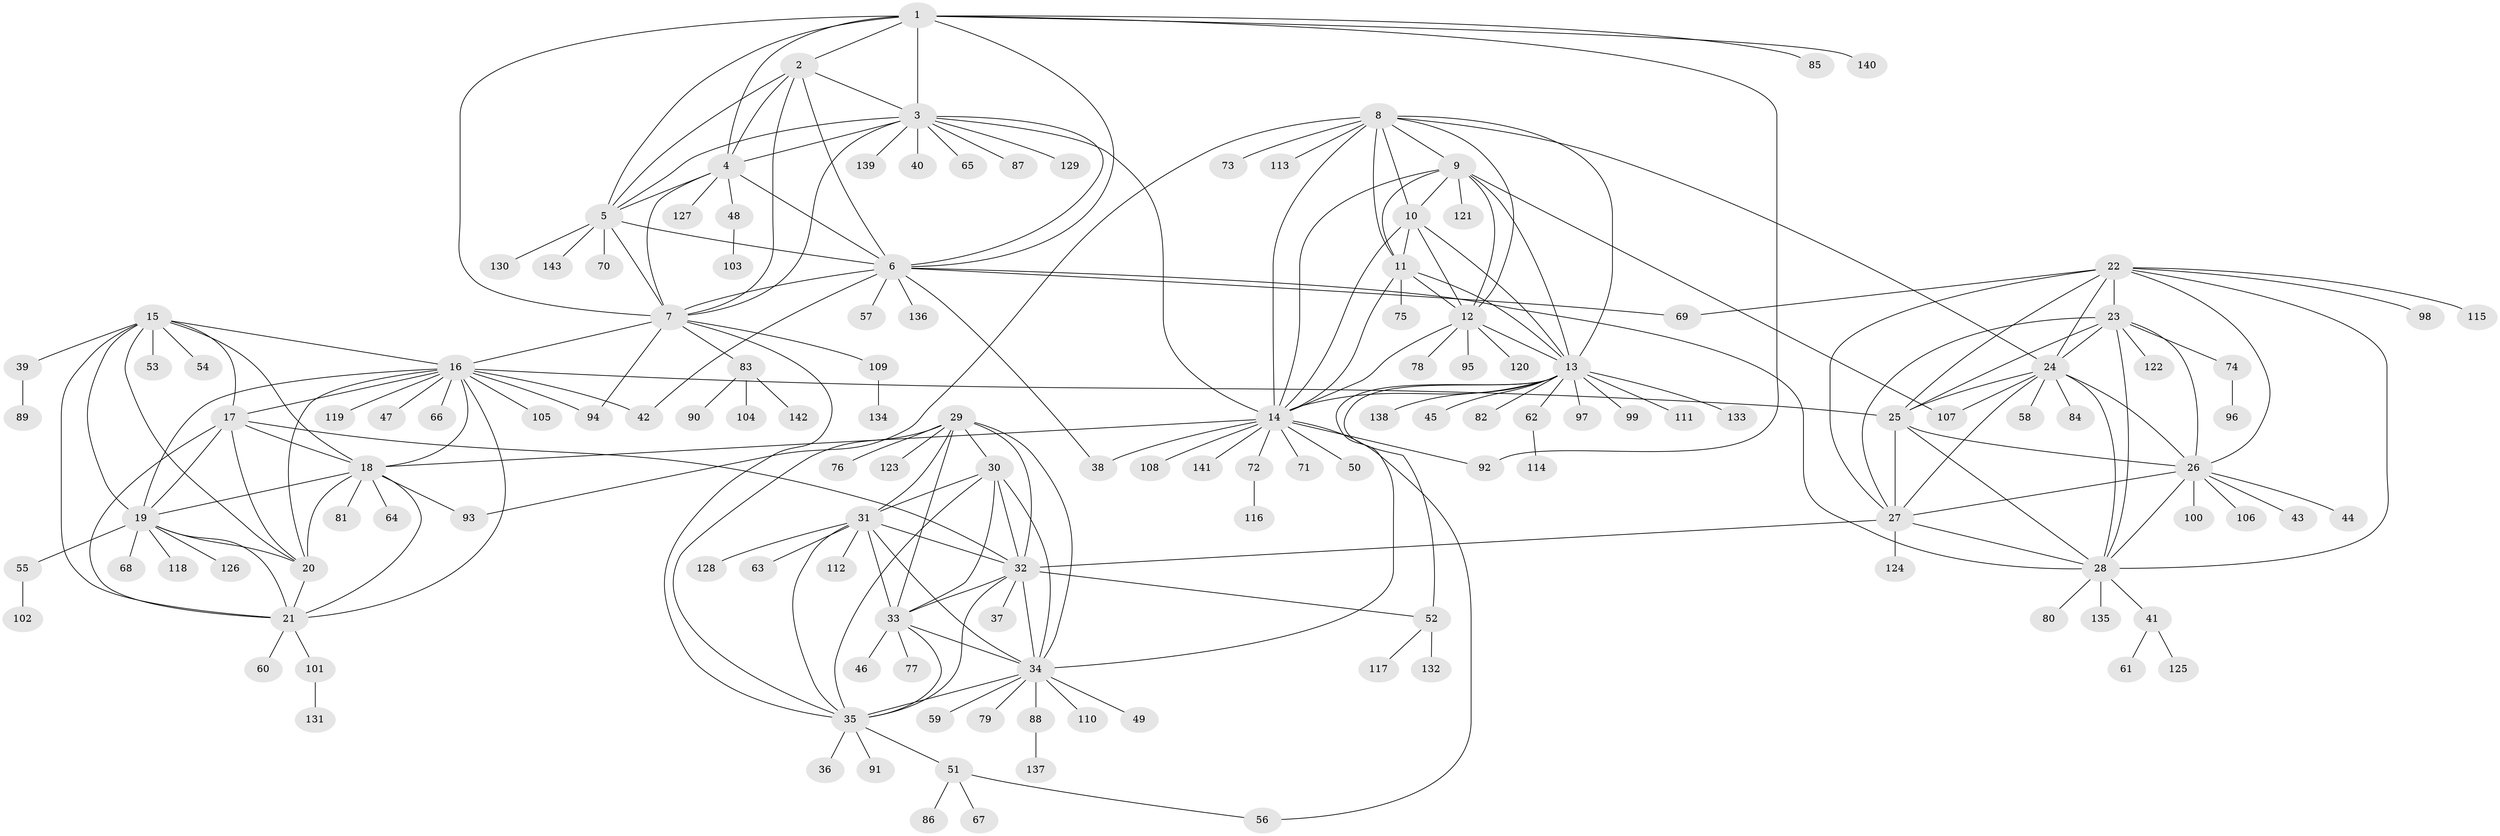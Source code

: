 // coarse degree distribution, {9: 0.02564102564102564, 6: 0.03418803418803419, 11: 0.03418803418803419, 7: 0.042735042735042736, 8: 0.05982905982905983, 10: 0.017094017094017096, 5: 0.017094017094017096, 15: 0.008547008547008548, 14: 0.008547008547008548, 13: 0.008547008547008548, 1: 0.6495726495726496, 2: 0.06837606837606838, 4: 0.02564102564102564}
// Generated by graph-tools (version 1.1) at 2025/24/03/03/25 07:24:17]
// undirected, 143 vertices, 232 edges
graph export_dot {
graph [start="1"]
  node [color=gray90,style=filled];
  1;
  2;
  3;
  4;
  5;
  6;
  7;
  8;
  9;
  10;
  11;
  12;
  13;
  14;
  15;
  16;
  17;
  18;
  19;
  20;
  21;
  22;
  23;
  24;
  25;
  26;
  27;
  28;
  29;
  30;
  31;
  32;
  33;
  34;
  35;
  36;
  37;
  38;
  39;
  40;
  41;
  42;
  43;
  44;
  45;
  46;
  47;
  48;
  49;
  50;
  51;
  52;
  53;
  54;
  55;
  56;
  57;
  58;
  59;
  60;
  61;
  62;
  63;
  64;
  65;
  66;
  67;
  68;
  69;
  70;
  71;
  72;
  73;
  74;
  75;
  76;
  77;
  78;
  79;
  80;
  81;
  82;
  83;
  84;
  85;
  86;
  87;
  88;
  89;
  90;
  91;
  92;
  93;
  94;
  95;
  96;
  97;
  98;
  99;
  100;
  101;
  102;
  103;
  104;
  105;
  106;
  107;
  108;
  109;
  110;
  111;
  112;
  113;
  114;
  115;
  116;
  117;
  118;
  119;
  120;
  121;
  122;
  123;
  124;
  125;
  126;
  127;
  128;
  129;
  130;
  131;
  132;
  133;
  134;
  135;
  136;
  137;
  138;
  139;
  140;
  141;
  142;
  143;
  1 -- 2;
  1 -- 3;
  1 -- 4;
  1 -- 5;
  1 -- 6;
  1 -- 7;
  1 -- 85;
  1 -- 92;
  1 -- 140;
  2 -- 3;
  2 -- 4;
  2 -- 5;
  2 -- 6;
  2 -- 7;
  3 -- 4;
  3 -- 5;
  3 -- 6;
  3 -- 7;
  3 -- 14;
  3 -- 40;
  3 -- 65;
  3 -- 87;
  3 -- 129;
  3 -- 139;
  4 -- 5;
  4 -- 6;
  4 -- 7;
  4 -- 48;
  4 -- 127;
  5 -- 6;
  5 -- 7;
  5 -- 70;
  5 -- 130;
  5 -- 143;
  6 -- 7;
  6 -- 28;
  6 -- 38;
  6 -- 42;
  6 -- 57;
  6 -- 69;
  6 -- 136;
  7 -- 16;
  7 -- 35;
  7 -- 83;
  7 -- 94;
  7 -- 109;
  8 -- 9;
  8 -- 10;
  8 -- 11;
  8 -- 12;
  8 -- 13;
  8 -- 14;
  8 -- 24;
  8 -- 73;
  8 -- 93;
  8 -- 113;
  9 -- 10;
  9 -- 11;
  9 -- 12;
  9 -- 13;
  9 -- 14;
  9 -- 107;
  9 -- 121;
  10 -- 11;
  10 -- 12;
  10 -- 13;
  10 -- 14;
  11 -- 12;
  11 -- 13;
  11 -- 14;
  11 -- 75;
  12 -- 13;
  12 -- 14;
  12 -- 78;
  12 -- 95;
  12 -- 120;
  13 -- 14;
  13 -- 34;
  13 -- 45;
  13 -- 52;
  13 -- 62;
  13 -- 82;
  13 -- 97;
  13 -- 99;
  13 -- 111;
  13 -- 133;
  13 -- 138;
  14 -- 18;
  14 -- 38;
  14 -- 50;
  14 -- 56;
  14 -- 71;
  14 -- 72;
  14 -- 92;
  14 -- 108;
  14 -- 141;
  15 -- 16;
  15 -- 17;
  15 -- 18;
  15 -- 19;
  15 -- 20;
  15 -- 21;
  15 -- 39;
  15 -- 53;
  15 -- 54;
  16 -- 17;
  16 -- 18;
  16 -- 19;
  16 -- 20;
  16 -- 21;
  16 -- 25;
  16 -- 42;
  16 -- 47;
  16 -- 66;
  16 -- 94;
  16 -- 105;
  16 -- 119;
  17 -- 18;
  17 -- 19;
  17 -- 20;
  17 -- 21;
  17 -- 32;
  18 -- 19;
  18 -- 20;
  18 -- 21;
  18 -- 64;
  18 -- 81;
  18 -- 93;
  19 -- 20;
  19 -- 21;
  19 -- 55;
  19 -- 68;
  19 -- 118;
  19 -- 126;
  20 -- 21;
  21 -- 60;
  21 -- 101;
  22 -- 23;
  22 -- 24;
  22 -- 25;
  22 -- 26;
  22 -- 27;
  22 -- 28;
  22 -- 69;
  22 -- 98;
  22 -- 115;
  23 -- 24;
  23 -- 25;
  23 -- 26;
  23 -- 27;
  23 -- 28;
  23 -- 74;
  23 -- 122;
  24 -- 25;
  24 -- 26;
  24 -- 27;
  24 -- 28;
  24 -- 58;
  24 -- 84;
  24 -- 107;
  25 -- 26;
  25 -- 27;
  25 -- 28;
  26 -- 27;
  26 -- 28;
  26 -- 43;
  26 -- 44;
  26 -- 100;
  26 -- 106;
  27 -- 28;
  27 -- 32;
  27 -- 124;
  28 -- 41;
  28 -- 80;
  28 -- 135;
  29 -- 30;
  29 -- 31;
  29 -- 32;
  29 -- 33;
  29 -- 34;
  29 -- 35;
  29 -- 76;
  29 -- 123;
  30 -- 31;
  30 -- 32;
  30 -- 33;
  30 -- 34;
  30 -- 35;
  31 -- 32;
  31 -- 33;
  31 -- 34;
  31 -- 35;
  31 -- 63;
  31 -- 112;
  31 -- 128;
  32 -- 33;
  32 -- 34;
  32 -- 35;
  32 -- 37;
  32 -- 52;
  33 -- 34;
  33 -- 35;
  33 -- 46;
  33 -- 77;
  34 -- 35;
  34 -- 49;
  34 -- 59;
  34 -- 79;
  34 -- 88;
  34 -- 110;
  35 -- 36;
  35 -- 51;
  35 -- 91;
  39 -- 89;
  41 -- 61;
  41 -- 125;
  48 -- 103;
  51 -- 56;
  51 -- 67;
  51 -- 86;
  52 -- 117;
  52 -- 132;
  55 -- 102;
  62 -- 114;
  72 -- 116;
  74 -- 96;
  83 -- 90;
  83 -- 104;
  83 -- 142;
  88 -- 137;
  101 -- 131;
  109 -- 134;
}
